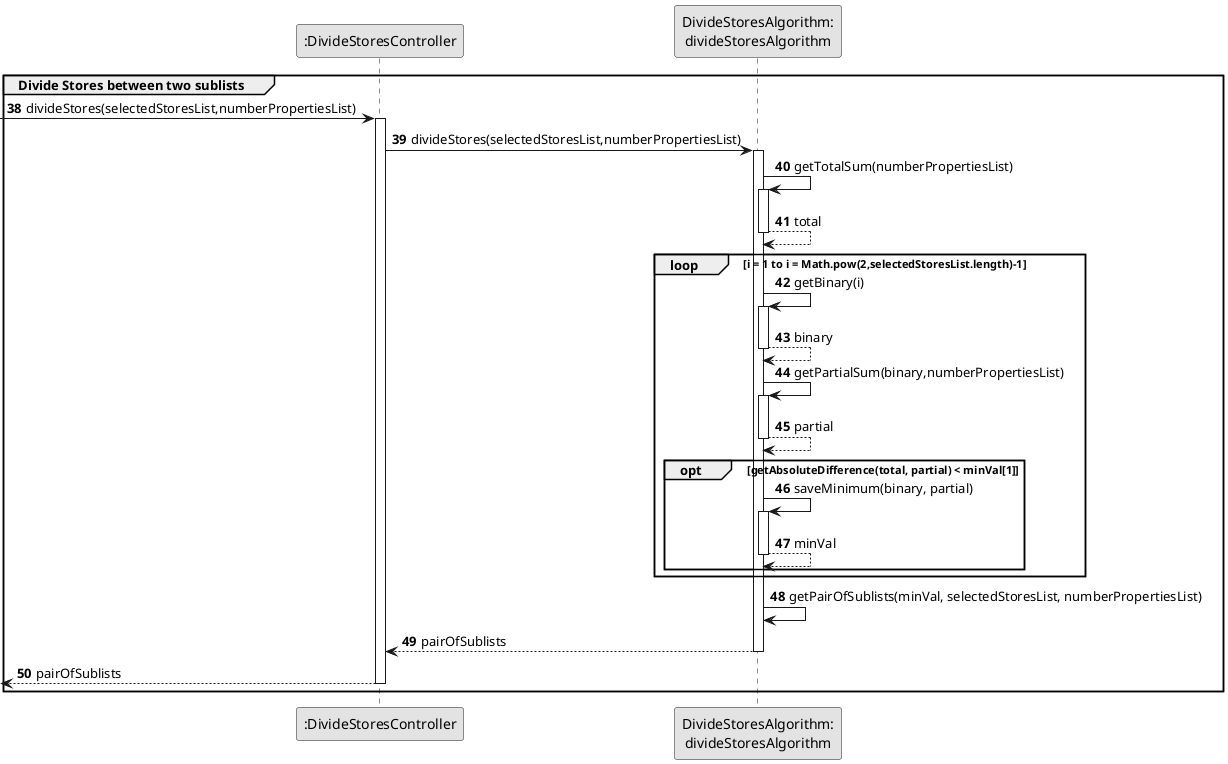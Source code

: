 @startuml
skinparam monochrome true
skinparam packageStyle rectangle
skinparam shadowing false

participant ":DivideStoresController" as CTRL
participant "DivideStoresAlgorithm:\ndivideStoresAlgorithm" as alg


autonumber 38

group Divide Stores between two sublists
        -> CTRL : divideStores(selectedStoresList,numberPropertiesList)
         activate CTRL
            CTRL -> alg : divideStores(selectedStoresList,numberPropertiesList)
                activate alg
                    alg -> alg : getTotalSum(numberPropertiesList)
                        activate alg
                        alg --> alg : total
                        deactivate alg
                    loop i = 1 to i = Math.pow(2,selectedStoresList.length)-1
                        alg -> alg : getBinary(i)
                        activate alg
                        alg --> alg : binary
                        deactivate alg
                        alg -> alg : getPartialSum(binary,numberPropertiesList)
                        activate alg
                        alg --> alg : partial
                        deactivate alg
                        opt getAbsoluteDifference(total, partial) < minVal[1]
                            alg -> alg : saveMinimum(binary, partial)
                            activate alg
                            alg --> alg : minVal
                            deactivate alg
                        end
                    end
                alg -> alg : getPairOfSublists(minVal, selectedStoresList, numberPropertiesList)
                alg --> CTRL : pairOfSublists
                            deactivate alg
                <-- CTRL : pairOfSublists
                deactivate CTRL
end group
@enduml